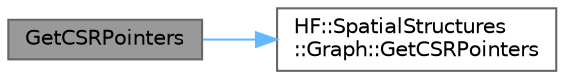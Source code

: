 digraph "GetCSRPointers"
{
 // LATEX_PDF_SIZE
  bgcolor="transparent";
  edge [fontname=Helvetica,fontsize=10,labelfontname=Helvetica,labelfontsize=10];
  node [fontname=Helvetica,fontsize=10,shape=box,height=0.2,width=0.4];
  rankdir="LR";
  Node1 [label="GetCSRPointers",height=0.2,width=0.4,color="gray40", fillcolor="grey60", style="filled", fontcolor="black",tooltip="Retrieve all information for a graph's CSR representation. This will compress the graph if it was not..."];
  Node1 -> Node2 [color="steelblue1",style="solid"];
  Node2 [label="HF::SpatialStructures\l::Graph::GetCSRPointers",height=0.2,width=0.4,color="grey40", fillcolor="white", style="filled",URL="$a01551.html#a7cd5d401dfbd61b3b075ca0ad63d959e",tooltip="Obtain the size of and pointers to the 3 arrays that comprise this graph's CSR. graph if it isn't com..."];
}
